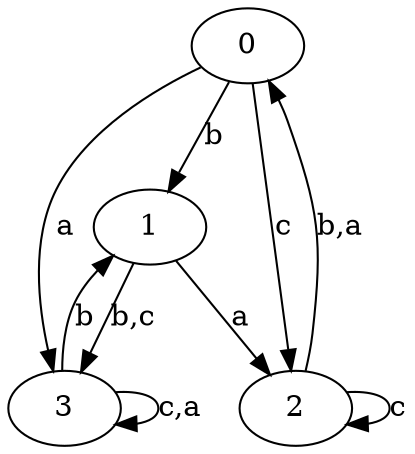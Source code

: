 digraph {
 ranksep=0.5;
 d2tdocpreamble = "\usetikzlibrary{automata}";
 d2tfigpreamble = "\tikzstyle{every state}= [ draw=blue!50,very thick,fill=blue!20]  \tikzstyle{auto}= [fill=white]";
 node [style="state"];
 edge [lblstyle="auto",topath="bend right", len=4  ]
  "0" [label="0",style = "state, initial"];
  "1" [label="1",];
  "2" [label="2",style = "state, accepting"];
  "3" [label="3",];
  "0" -> "1" [label="b"];
  "0" -> "2" [label="c"];
  "0" -> "3" [label="a"];
  "1" -> "2" [label="a"];
  "1" -> "3" [label="b,c"];
  "2" -> "0" [label="b,a"];
  "2" -> "2" [label="c",topath="loop above"];
  "3" -> "1" [label="b"];
  "3" -> "3" [label="c,a",topath="loop above"];
}